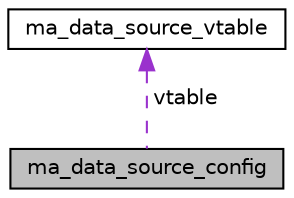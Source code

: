 digraph "ma_data_source_config"
{
 // LATEX_PDF_SIZE
  edge [fontname="Helvetica",fontsize="10",labelfontname="Helvetica",labelfontsize="10"];
  node [fontname="Helvetica",fontsize="10",shape=record];
  Node1 [label="ma_data_source_config",height=0.2,width=0.4,color="black", fillcolor="grey75", style="filled", fontcolor="black",tooltip=" "];
  Node2 -> Node1 [dir="back",color="darkorchid3",fontsize="10",style="dashed",label=" vtable" ,fontname="Helvetica"];
  Node2 [label="ma_data_source_vtable",height=0.2,width=0.4,color="black", fillcolor="white", style="filled",URL="$structma__data__source__vtable.html",tooltip=" "];
}

